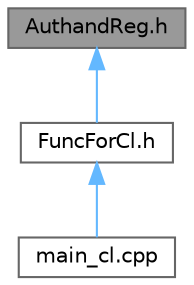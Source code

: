 digraph "AuthandReg.h"
{
 // LATEX_PDF_SIZE
  bgcolor="transparent";
  edge [fontname=Helvetica,fontsize=10,labelfontname=Helvetica,labelfontsize=10];
  node [fontname=Helvetica,fontsize=10,shape=box,height=0.2,width=0.4];
  Node1 [id="Node000001",label="AuthandReg.h",height=0.2,width=0.4,color="gray40", fillcolor="grey60", style="filled", fontcolor="black",tooltip="Заголовочный файл виджета авторизации и регистрации"];
  Node1 -> Node2 [id="edge1_Node000001_Node000002",dir="back",color="steelblue1",style="solid",tooltip=" "];
  Node2 [id="Node000002",label="FuncForCl.h",height=0.2,width=0.4,color="grey40", fillcolor="white", style="filled",URL="$_func_for_cl_8h.html",tooltip="Заголовочный файл класса функциональности клиента"];
  Node2 -> Node3 [id="edge2_Node000002_Node000003",dir="back",color="steelblue1",style="solid",tooltip=" "];
  Node3 [id="Node000003",label="main_cl.cpp",height=0.2,width=0.4,color="grey40", fillcolor="white", style="filled",URL="$main__cl_8cpp.html",tooltip="Файл главной функции клиента"];
}
